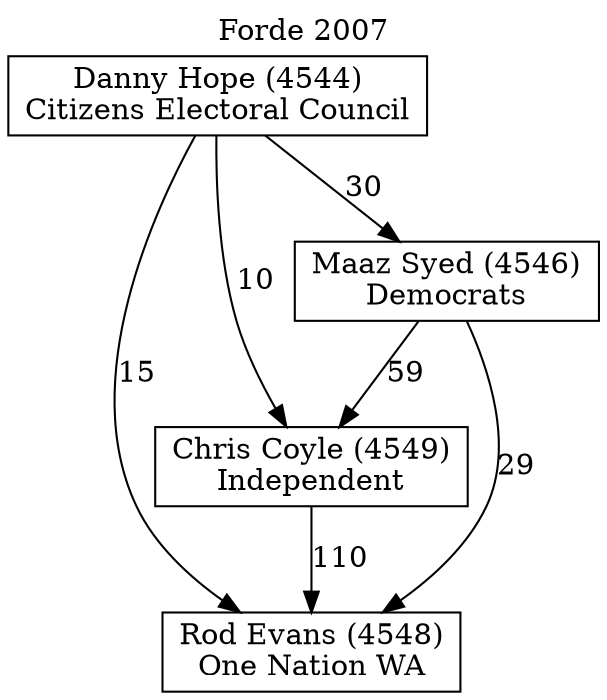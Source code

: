 // House preference flow
digraph "Rod Evans (4548)_Forde_2007" {
	graph [label="Forde 2007" labelloc=t mclimit=10]
	node [shape=box]
	"Rod Evans (4548)" [label="Rod Evans (4548)
One Nation WA"]
	"Chris Coyle (4549)" [label="Chris Coyle (4549)
Independent"]
	"Maaz Syed (4546)" [label="Maaz Syed (4546)
Democrats"]
	"Danny Hope (4544)" [label="Danny Hope (4544)
Citizens Electoral Council"]
	"Chris Coyle (4549)" -> "Rod Evans (4548)" [label=110]
	"Maaz Syed (4546)" -> "Chris Coyle (4549)" [label=59]
	"Danny Hope (4544)" -> "Maaz Syed (4546)" [label=30]
	"Maaz Syed (4546)" -> "Rod Evans (4548)" [label=29]
	"Danny Hope (4544)" -> "Rod Evans (4548)" [label=15]
	"Danny Hope (4544)" -> "Chris Coyle (4549)" [label=10]
}
